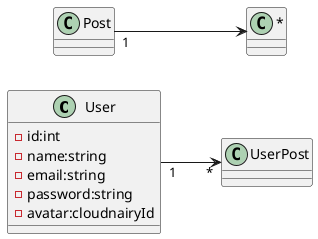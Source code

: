 @startuml 
left to right direction
class User{
    -id:int
    -name:string
    -email:string
    -password:string
    -avatar:cloudnairyId
}
class Post{
}
class UserPost{} 

User "1" --> "*" UserPost
Post "1" --> "*"

@enduml